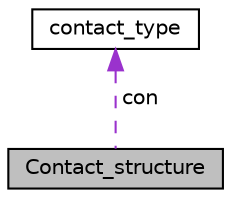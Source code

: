 digraph "Contact_structure"
{
 // LATEX_PDF_SIZE
  edge [fontname="Helvetica",fontsize="10",labelfontname="Helvetica",labelfontsize="10"];
  node [fontname="Helvetica",fontsize="10",shape=record];
  Node1 [label="Contact_structure",height=0.2,width=0.4,color="black", fillcolor="grey75", style="filled", fontcolor="black",tooltip=" "];
  Node2 -> Node1 [dir="back",color="darkorchid3",fontsize="10",style="dashed",label=" con" ,fontname="Helvetica"];
  Node2 [label="contact_type",height=0.2,width=0.4,color="black", fillcolor="white", style="filled",URL="$structcontact__type.html",tooltip=" "];
}
